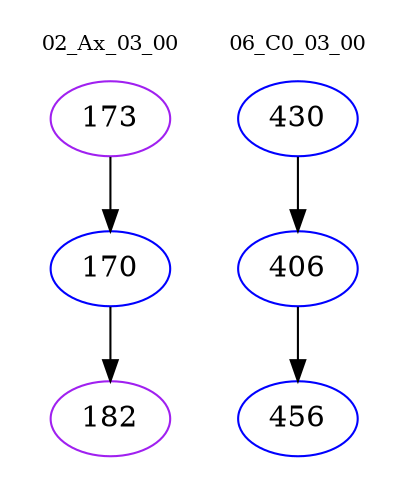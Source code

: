digraph{
subgraph cluster_0 {
color = white
label = "02_Ax_03_00";
fontsize=10;
T0_173 [label="173", color="purple"]
T0_173 -> T0_170 [color="black"]
T0_170 [label="170", color="blue"]
T0_170 -> T0_182 [color="black"]
T0_182 [label="182", color="purple"]
}
subgraph cluster_1 {
color = white
label = "06_C0_03_00";
fontsize=10;
T1_430 [label="430", color="blue"]
T1_430 -> T1_406 [color="black"]
T1_406 [label="406", color="blue"]
T1_406 -> T1_456 [color="black"]
T1_456 [label="456", color="blue"]
}
}
